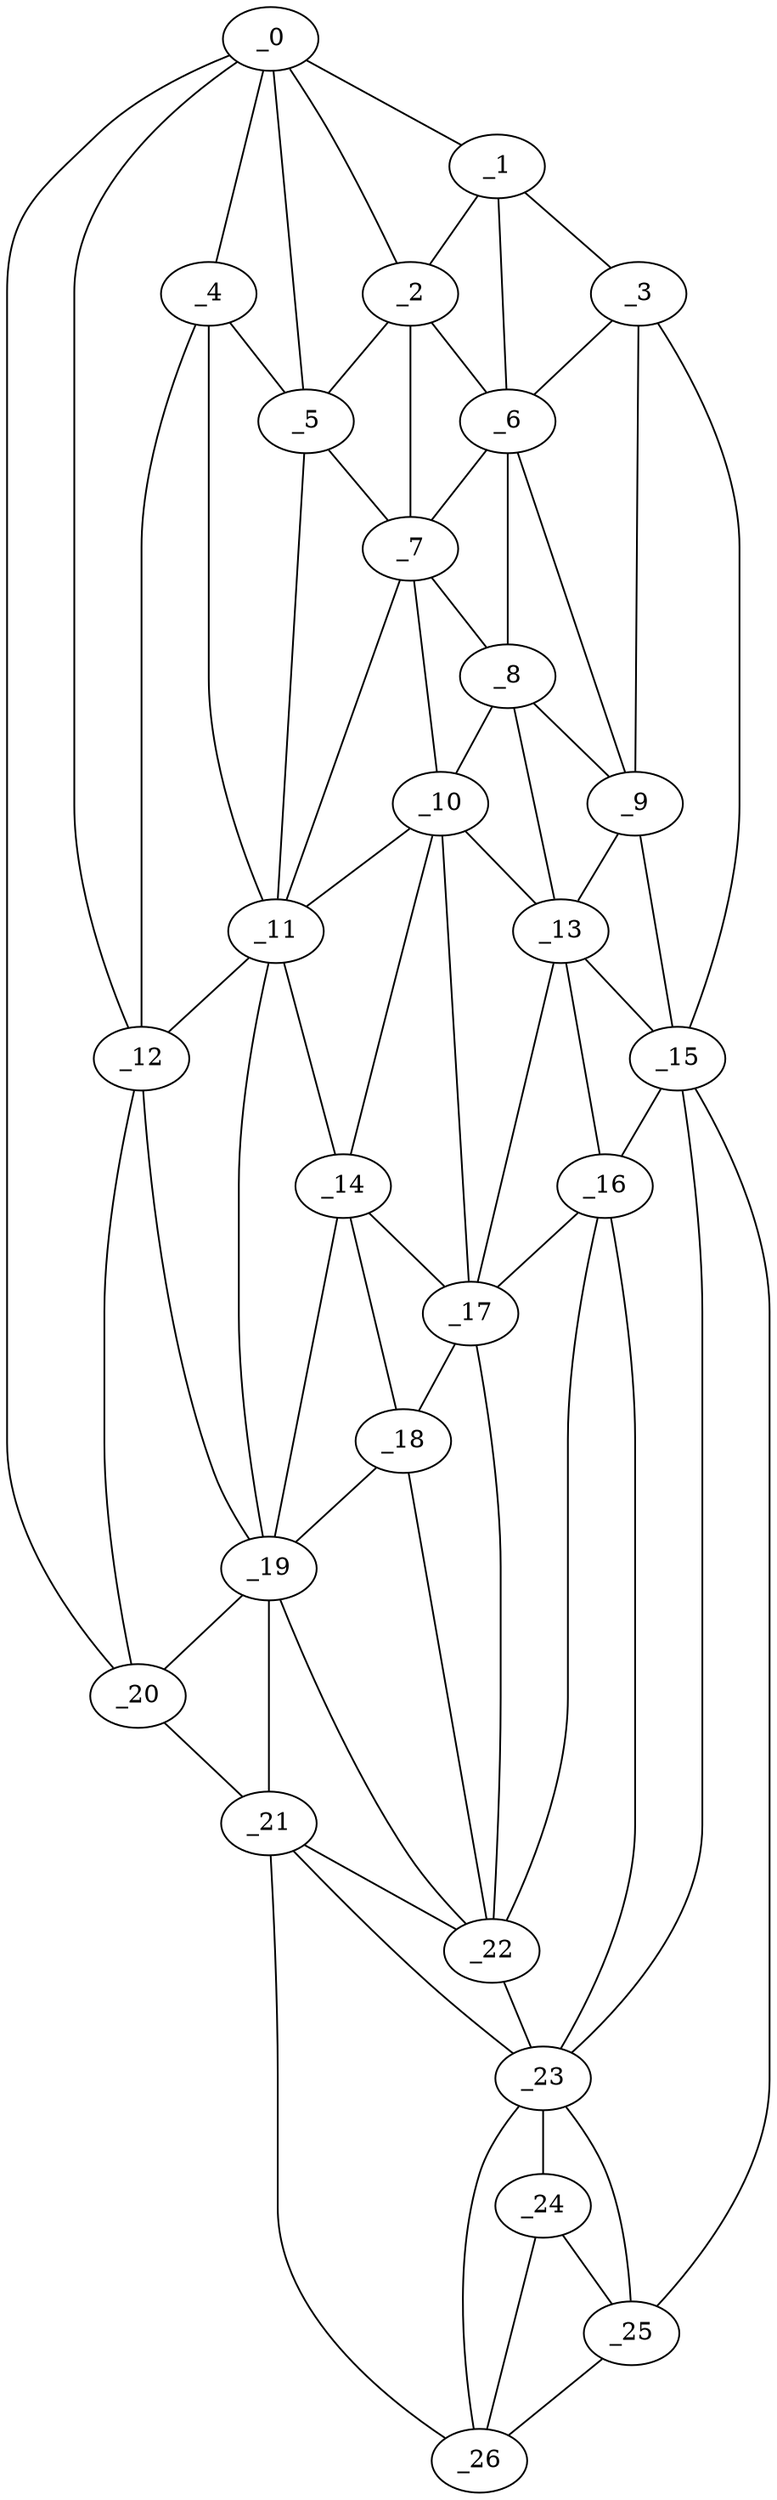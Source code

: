 graph "obj60__215.gxl" {
	_0	 [x=4,
		y=85];
	_1	 [x=5,
		y=41];
	_0 -- _1	 [valence=1];
	_2	 [x=9,
		y=62];
	_0 -- _2	 [valence=1];
	_4	 [x=14,
		y=87];
	_0 -- _4	 [valence=2];
	_5	 [x=17,
		y=71];
	_0 -- _5	 [valence=1];
	_12	 [x=51,
		y=97];
	_0 -- _12	 [valence=1];
	_20	 [x=66,
		y=101];
	_0 -- _20	 [valence=1];
	_1 -- _2	 [valence=2];
	_3	 [x=12,
		y=29];
	_1 -- _3	 [valence=1];
	_6	 [x=21,
		y=49];
	_1 -- _6	 [valence=1];
	_2 -- _5	 [valence=2];
	_2 -- _6	 [valence=2];
	_7	 [x=21,
		y=54];
	_2 -- _7	 [valence=2];
	_3 -- _6	 [valence=1];
	_9	 [x=32,
		y=36];
	_3 -- _9	 [valence=2];
	_15	 [x=62,
		y=34];
	_3 -- _15	 [valence=1];
	_4 -- _5	 [valence=2];
	_11	 [x=51,
		y=81];
	_4 -- _11	 [valence=2];
	_4 -- _12	 [valence=2];
	_5 -- _7	 [valence=1];
	_5 -- _11	 [valence=1];
	_6 -- _7	 [valence=1];
	_8	 [x=31,
		y=47];
	_6 -- _8	 [valence=2];
	_6 -- _9	 [valence=1];
	_7 -- _8	 [valence=1];
	_10	 [x=51,
		y=52];
	_7 -- _10	 [valence=1];
	_7 -- _11	 [valence=2];
	_8 -- _9	 [valence=2];
	_8 -- _10	 [valence=1];
	_13	 [x=53,
		y=48];
	_8 -- _13	 [valence=1];
	_9 -- _13	 [valence=2];
	_9 -- _15	 [valence=2];
	_10 -- _11	 [valence=2];
	_10 -- _13	 [valence=2];
	_14	 [x=61,
		y=66];
	_10 -- _14	 [valence=1];
	_17	 [x=65,
		y=54];
	_10 -- _17	 [valence=1];
	_11 -- _12	 [valence=2];
	_11 -- _14	 [valence=1];
	_19	 [x=66,
		y=79];
	_11 -- _19	 [valence=1];
	_12 -- _19	 [valence=2];
	_12 -- _20	 [valence=2];
	_13 -- _15	 [valence=2];
	_16	 [x=62,
		y=44];
	_13 -- _16	 [valence=1];
	_13 -- _17	 [valence=2];
	_14 -- _17	 [valence=2];
	_18	 [x=66,
		y=61];
	_14 -- _18	 [valence=1];
	_14 -- _19	 [valence=2];
	_15 -- _16	 [valence=2];
	_23	 [x=94,
		y=60];
	_15 -- _23	 [valence=1];
	_25	 [x=116,
		y=46];
	_15 -- _25	 [valence=1];
	_16 -- _17	 [valence=2];
	_22	 [x=87,
		y=63];
	_16 -- _22	 [valence=1];
	_16 -- _23	 [valence=1];
	_17 -- _18	 [valence=1];
	_17 -- _22	 [valence=2];
	_18 -- _19	 [valence=2];
	_18 -- _22	 [valence=2];
	_19 -- _20	 [valence=2];
	_21	 [x=80,
		y=95];
	_19 -- _21	 [valence=2];
	_19 -- _22	 [valence=2];
	_20 -- _21	 [valence=1];
	_21 -- _22	 [valence=1];
	_21 -- _23	 [valence=2];
	_26	 [x=119,
		y=68];
	_21 -- _26	 [valence=1];
	_22 -- _23	 [valence=2];
	_24	 [x=100,
		y=59];
	_23 -- _24	 [valence=1];
	_23 -- _25	 [valence=2];
	_23 -- _26	 [valence=2];
	_24 -- _25	 [valence=2];
	_24 -- _26	 [valence=2];
	_25 -- _26	 [valence=1];
}
